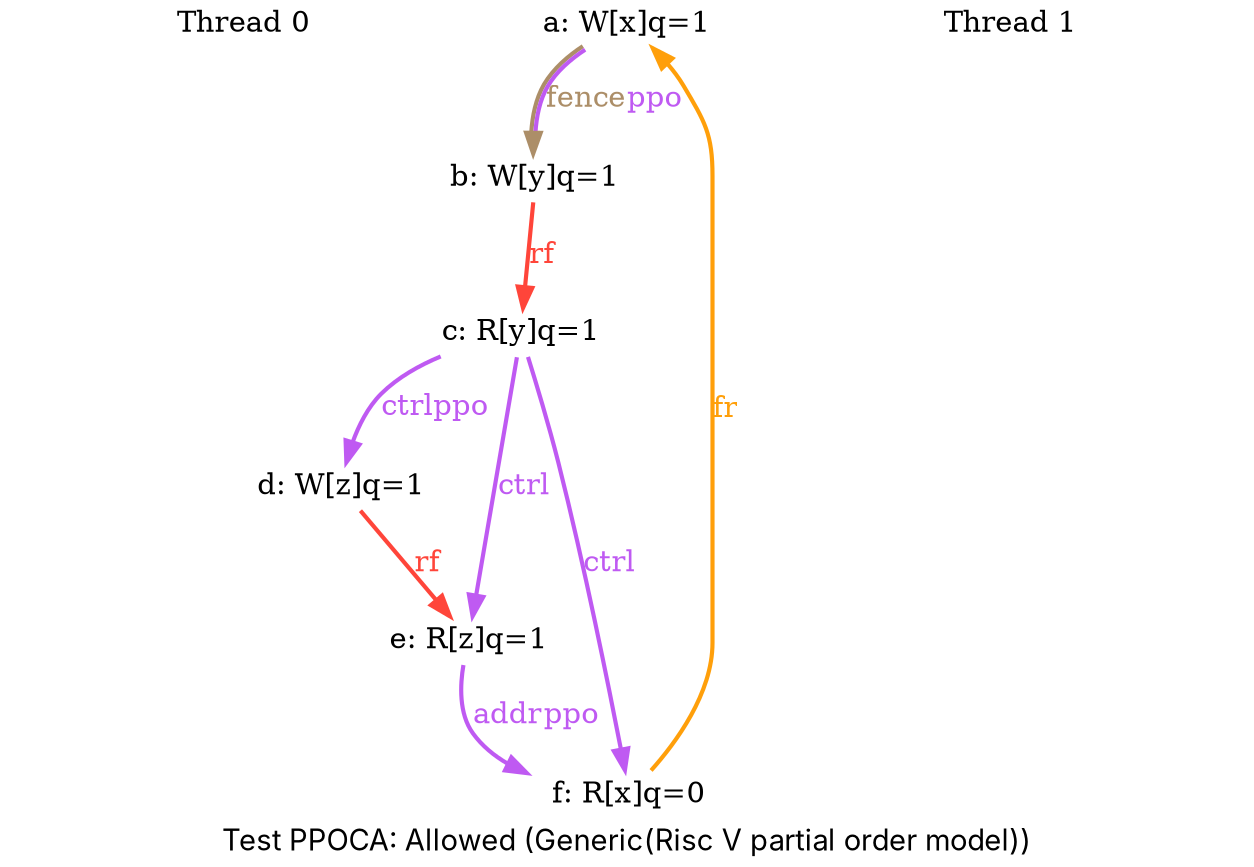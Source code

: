 digraph G {

splines=spline;
pad="0.000000";
fontname="SF Pro Display";

/* legend */
fontsize=14;
label="Test PPOCA: Allowed (Generic(Risc V partial order model))";


/* the unlocked events */
proc0_label_node [shape=none, fontsize=14, label="Thread 0", pos="1.000000,4.050000!", fixedsize=true, width=3.250000, height=0.281250]
eiid0 [label="a: W[x]q=1", shape="none", fontsize=14, pos="1.000000,3.375000!", fixedsize="false", height="0.194444", width="1.361111"];
eiid1 [label="b: W[y]q=1", shape="none", fontsize=14, pos="1.000000,2.250000!", fixedsize="false", height="0.194444", width="1.361111"];
proc1_label_node [shape=none, fontsize=14, label="Thread 1", pos="6.000000,4.050000!", fixedsize=true, width=3.250000, height=0.281250]
eiid2 [label="c: R[y]q=1", shape="none", fontsize=14, pos="6.000000,3.375000!", fixedsize="false", height="0.194444", width="1.361111"];
eiid3 [label="d: W[z]q=1", shape="none", fontsize=14, pos="6.000000,2.250000!", fixedsize="false", height="0.194444", width="1.361111"];
eiid4 [label="e: R[z]q=1", shape="none", fontsize=14, pos="6.000000,1.125000!", fixedsize="false", height="0.194444", width="1.361111"];
eiid5 [label="f: R[x]q=0", shape="none", fontsize=14, pos="6.000000,0.000000!", fixedsize="false", height="0.194444", width="1.361111"];

/* the intra_causality_data edges */


/* the intra_causality_control edges */

/* the poi edges */
/* the rfmap edges */


/* The viewed-before edges */
eiid0 -> eiid1 [label=<<font color="#AC8E68">fence</font><font color="#BF5AF2">ppo</font>>, color="#AC8E68:#BF5AF2", fontsize=14, penwidth="2.000000", arrowsize="1.000000"];
eiid1 -> eiid2 [label=<<font color="#FF453A">rf</font>>, color="#FF453A", fontsize=14, penwidth="2.000000", arrowsize="1.000000"];
eiid2 -> eiid3 [label=<<font color="#BF5AF2">ctrl</font><font color="#BF5AF2">ppo</font>>, color="#BF5AF2", fontsize=14, penwidth="2.000000", arrowsize="1.000000"];
eiid2 -> eiid4 [label=<<font color="#BF5AF2">ctrl</font>>, color="#BF5AF2", fontsize=14, penwidth="2.000000", arrowsize="1.000000"];
eiid2 -> eiid5 [label=<<font color="#BF5AF2">ctrl</font>>, color="#BF5AF2", fontsize=14, penwidth="2.000000", arrowsize="1.000000"];
eiid3 -> eiid4 [label=<<font color="#FF453A">rf</font>>, color="#FF453A", fontsize=14, penwidth="2.000000", arrowsize="1.000000"];
eiid4 -> eiid5 [label=<<font color="#BF5AF2">addr</font><font color="#BF5AF2">ppo</font>>, color="#BF5AF2", fontsize=14, penwidth="2.000000", arrowsize="1.000000"];
eiid5 -> eiid0 [label=<<font color="#FF9F0A">fr</font>>, color="#FF9F0A", fontsize=14, penwidth="2.000000", arrowsize="1.000000"];
}
